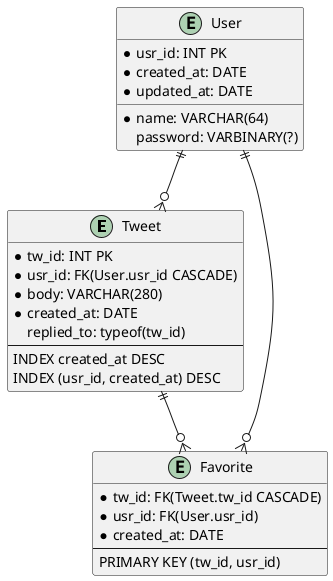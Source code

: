 
@startuml
entity Tweet {
    * tw_id: INT PK
    * usr_id: FK(User.usr_id CASCADE)
    * body: VARCHAR(280)
    * created_at: DATE
    replied_to: typeof(tw_id)
    --
    INDEX created_at DESC
    INDEX (usr_id, created_at) DESC
}
entity User {
    * usr_id: INT PK
    * name: VARCHAR(64)
    * created_at: DATE
    * updated_at: DATE
    password: VARBINARY(?)
}
entity Favorite {
    * tw_id: FK(Tweet.tw_id CASCADE)
    * usr_id: FK(User.usr_id)
    * created_at: DATE
    --
    PRIMARY KEY (tw_id, usr_id)
}
User ||--o{ Tweet
User ||--o{ Favorite
Tweet ||--o{ Favorite
@enduml